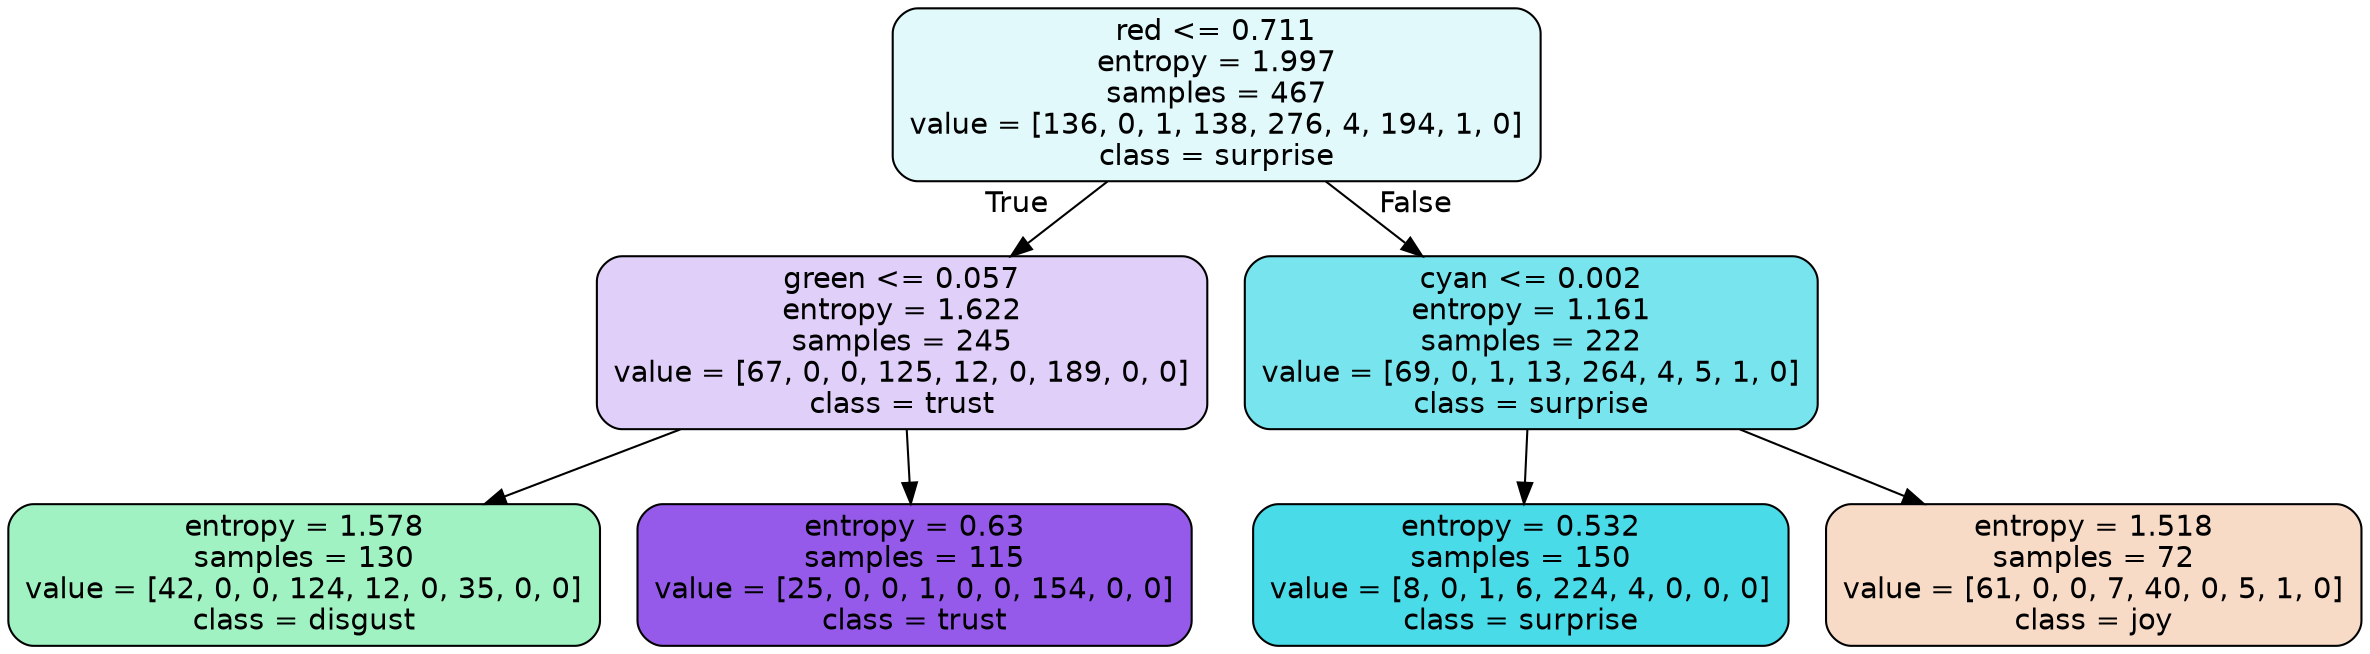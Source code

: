 digraph Tree {
node [shape=box, style="filled, rounded", color="black", fontname=helvetica] ;
edge [fontname=helvetica] ;
0 [label="red <= 0.711\nentropy = 1.997\nsamples = 467\nvalue = [136, 0, 1, 138, 276, 4, 194, 1, 0]\nclass = surprise", fillcolor="#39d7e526"] ;
1 [label="green <= 0.057\nentropy = 1.622\nsamples = 245\nvalue = [67, 0, 0, 125, 12, 0, 189, 0, 0]\nclass = trust", fillcolor="#8139e53d"] ;
0 -> 1 [labeldistance=2.5, labelangle=45, headlabel="True"] ;
2 [label="entropy = 1.578\nsamples = 130\nvalue = [42, 0, 0, 124, 12, 0, 35, 0, 0]\nclass = disgust", fillcolor="#39e5817a"] ;
1 -> 2 ;
3 [label="entropy = 0.63\nsamples = 115\nvalue = [25, 0, 0, 1, 0, 0, 154, 0, 0]\nclass = trust", fillcolor="#8139e5d4"] ;
1 -> 3 ;
4 [label="cyan <= 0.002\nentropy = 1.161\nsamples = 222\nvalue = [69, 0, 1, 13, 264, 4, 5, 1, 0]\nclass = surprise", fillcolor="#39d7e5ad"] ;
0 -> 4 [labeldistance=2.5, labelangle=-45, headlabel="False"] ;
5 [label="entropy = 0.532\nsamples = 150\nvalue = [8, 0, 1, 6, 224, 4, 0, 0, 0]\nclass = surprise", fillcolor="#39d7e5ea"] ;
4 -> 5 ;
6 [label="entropy = 1.518\nsamples = 72\nvalue = [61, 0, 0, 7, 40, 0, 5, 1, 0]\nclass = joy", fillcolor="#e5813948"] ;
4 -> 6 ;
}